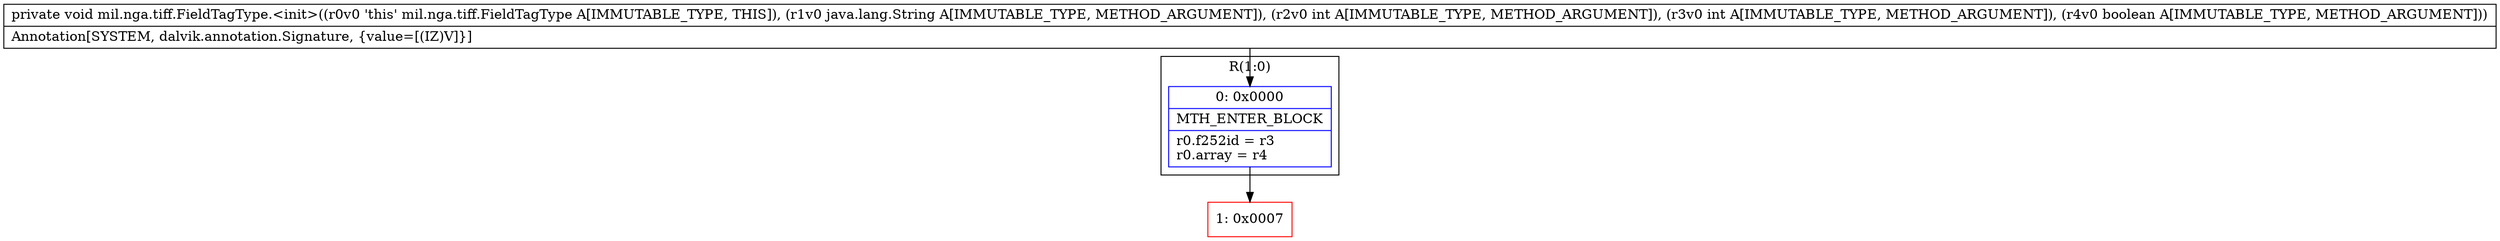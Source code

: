 digraph "CFG formil.nga.tiff.FieldTagType.\<init\>(Ljava\/lang\/String;IIZ)V" {
subgraph cluster_Region_1304222433 {
label = "R(1:0)";
node [shape=record,color=blue];
Node_0 [shape=record,label="{0\:\ 0x0000|MTH_ENTER_BLOCK\l|r0.f252id = r3\lr0.array = r4\l}"];
}
Node_1 [shape=record,color=red,label="{1\:\ 0x0007}"];
MethodNode[shape=record,label="{private void mil.nga.tiff.FieldTagType.\<init\>((r0v0 'this' mil.nga.tiff.FieldTagType A[IMMUTABLE_TYPE, THIS]), (r1v0 java.lang.String A[IMMUTABLE_TYPE, METHOD_ARGUMENT]), (r2v0 int A[IMMUTABLE_TYPE, METHOD_ARGUMENT]), (r3v0 int A[IMMUTABLE_TYPE, METHOD_ARGUMENT]), (r4v0 boolean A[IMMUTABLE_TYPE, METHOD_ARGUMENT]))  | Annotation[SYSTEM, dalvik.annotation.Signature, \{value=[(IZ)V]\}]\l}"];
MethodNode -> Node_0;
Node_0 -> Node_1;
}


